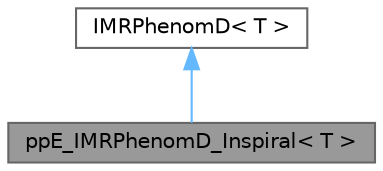 digraph "ppE_IMRPhenomD_Inspiral&lt; T &gt;"
{
 // LATEX_PDF_SIZE
  bgcolor="transparent";
  edge [fontname=Helvetica,fontsize=10,labelfontname=Helvetica,labelfontsize=10];
  node [fontname=Helvetica,fontsize=10,shape=box,height=0.2,width=0.4];
  Node1 [label="ppE_IMRPhenomD_Inspiral\< T \>",height=0.2,width=0.4,color="gray40", fillcolor="grey60", style="filled", fontcolor="black",tooltip=" "];
  Node2 -> Node1 [dir="back",color="steelblue1",style="solid"];
  Node2 [label="IMRPhenomD\< T \>",height=0.2,width=0.4,color="gray40", fillcolor="white", style="filled",tooltip=" "];
}
